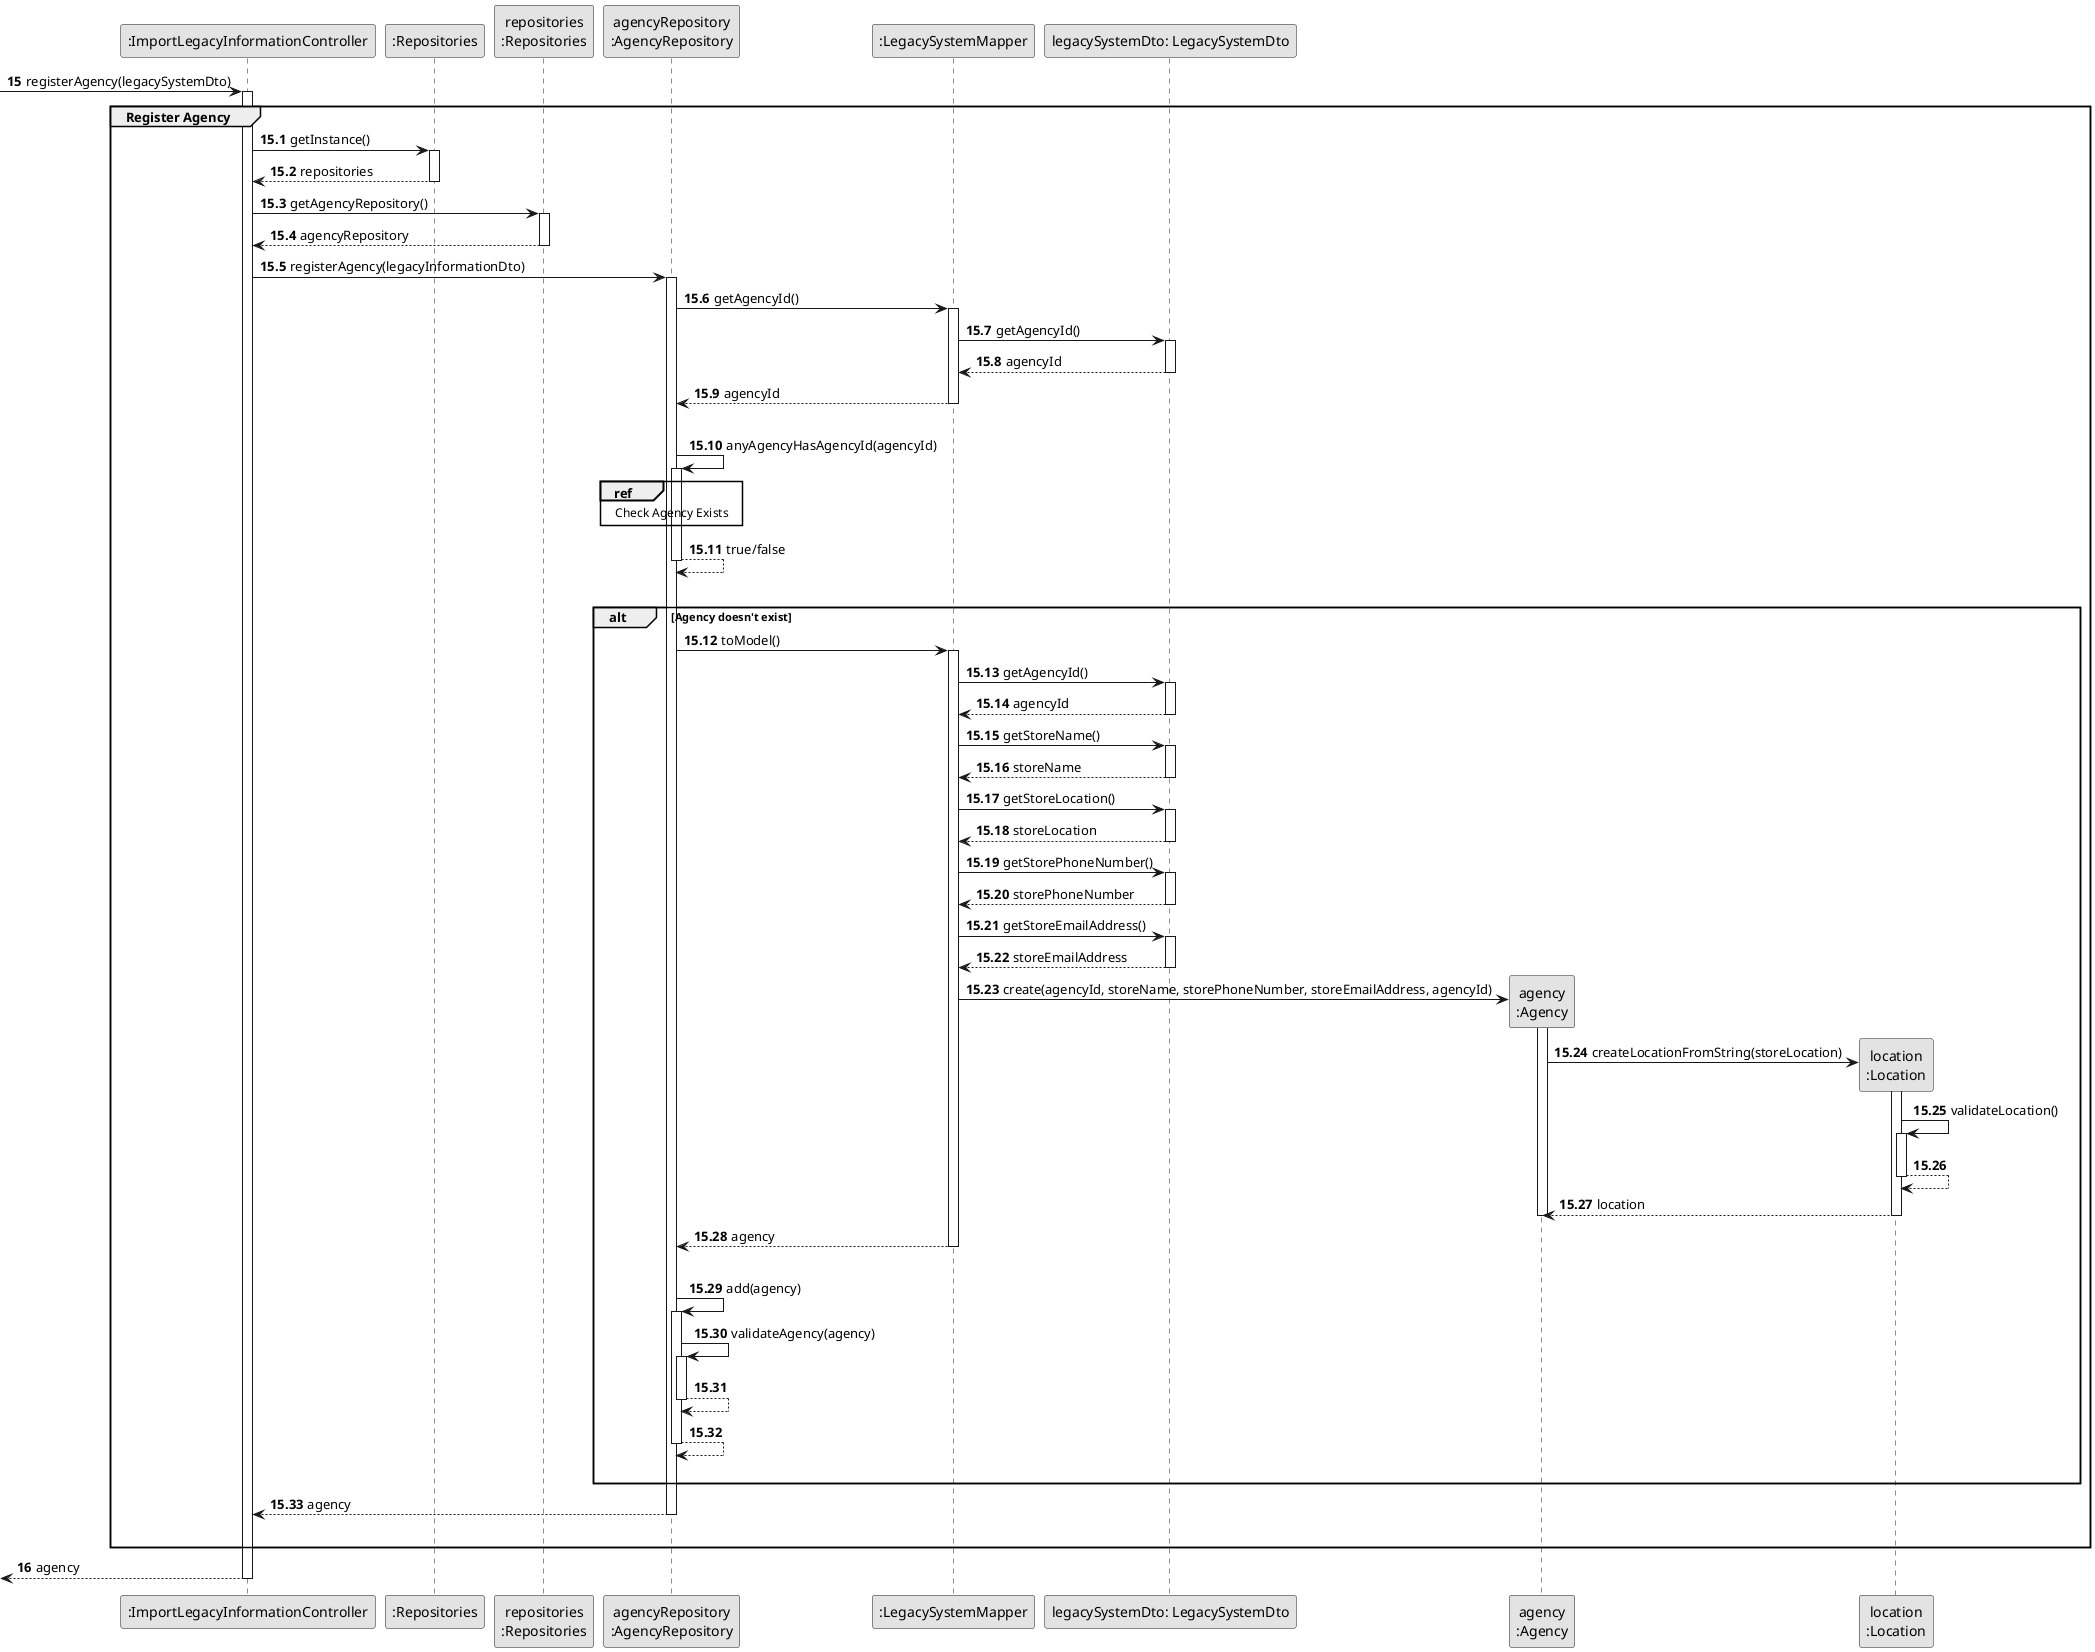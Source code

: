@startuml
skinparam monochrome true
skinparam packageStyle rectangle
skinparam shadowing false

autonumber

'hide footbox
participant ":ImportLegacyInformationController" as CTRL
participant ":Repositories" as RepSingleton
participant "repositories\n:Repositories" as PLAT
participant "agencyRepository\n:AgencyRepository" as AgRep
participant ":LegacySystemMapper" as LegSysMAPPER
participant "legacySystemDto: LegacySystemDto" as LegSysDTO
participant "agency\n:Agency" as AGENCY
participant "location\n:Location" as LOCATION

autonumber 15
  -> CTRL : registerAgency(legacySystemDto)
    activate CTRL

group Register Agency
autonumber 15.1

    CTRL -> RepSingleton: getInstance()
    activate RepSingleton

    RepSingleton --> CTRL : repositories
    deactivate RepSingleton

    CTRL -> PLAT : getAgencyRepository()
    activate PLAT

    PLAT --> CTRL : agencyRepository
    deactivate PLAT

    CTRL -> AgRep : registerAgency(legacyInformationDto)
    activate AgRep
    AgRep -> LegSysMAPPER : getAgencyId()
    activate LegSysMAPPER

    LegSysMAPPER -> LegSysDTO : getAgencyId()
    activate LegSysDTO

    LegSysDTO --> LegSysMAPPER : agencyId
    deactivate LegSysDTO

    LegSysMAPPER --> AgRep : agencyId
    deactivate LegSysMAPPER

    |||
    AgRep -> AgRep : anyAgencyHasAgencyId(agencyId)
    activate AgRep

        ref over AgRep
            Check Agency Exists
        end ref

    AgRep --> AgRep: true/false
    deactivate AgRep

    |||
    alt  Agency doesn't exist
        AgRep -> LegSysMAPPER :  toModel()
        activate LegSysMAPPER

        LegSysMAPPER -> LegSysDTO : getAgencyId()
        activate LegSysDTO
        LegSysDTO --> LegSysMAPPER : agencyId
        deactivate LegSysDTO

        LegSysMAPPER -> LegSysDTO : getStoreName()
        activate LegSysDTO
        LegSysDTO --> LegSysMAPPER : storeName
        deactivate LegSysDTO

        LegSysMAPPER -> LegSysDTO : getStoreLocation()
        activate LegSysDTO
        LegSysDTO --> LegSysMAPPER : storeLocation
        deactivate LegSysDTO

        LegSysMAPPER -> LegSysDTO : getStorePhoneNumber()
        activate LegSysDTO
        LegSysDTO --> LegSysMAPPER : storePhoneNumber
        deactivate LegSysDTO

        LegSysMAPPER -> LegSysDTO : getStoreEmailAddress()
        activate LegSysDTO
        LegSysDTO --> LegSysMAPPER : storeEmailAddress
        deactivate LegSysDTO

        LegSysMAPPER -> AGENCY** : create(agencyId, storeName, storePhoneNumber, storeEmailAddress, agencyId)
        activate AGENCY

        AGENCY -> LOCATION** : createLocationFromString(storeLocation)
        activate LOCATION

        LOCATION -> LOCATION: validateLocation()
        activate LOCATION
        LOCATION --> LOCATION :
        deactivate LOCATION

        LOCATION --> AGENCY : location
        deactivate LOCATION
        deactivate AGENCY


        LegSysMAPPER --> AgRep : agency
        deactivate LegSysMAPPER
        |||
        AgRep -> AgRep : add(agency)
        activate AgRep

            AgRep -> AgRep: validateAgency(agency)
            activate AgRep
            AgRep --> AgRep:
            deactivate AgRep

        AgRep --> AgRep:
        deactivate AgRep
    |||
    end alt

    AgRep --> CTRL : agency
    deactivate AgRep

|||
end group
autonumber 16
     <-- CTRL : agency
     deactivate CTRL

@enduml